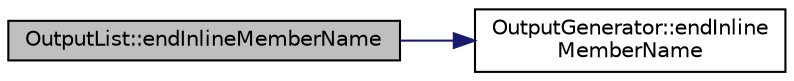 digraph "OutputList::endInlineMemberName"
{
 // LATEX_PDF_SIZE
  edge [fontname="Helvetica",fontsize="10",labelfontname="Helvetica",labelfontsize="10"];
  node [fontname="Helvetica",fontsize="10",shape=record];
  rankdir="LR";
  Node1 [label="OutputList::endInlineMemberName",height=0.2,width=0.4,color="black", fillcolor="grey75", style="filled", fontcolor="black",tooltip=" "];
  Node1 -> Node2 [color="midnightblue",fontsize="10",style="solid",fontname="Helvetica"];
  Node2 [label="OutputGenerator::endInline\lMemberName",height=0.2,width=0.4,color="black", fillcolor="white", style="filled",URL="$classOutputGenerator.html#a64fd29eded2398a03ab98de61423f9be",tooltip=" "];
}
